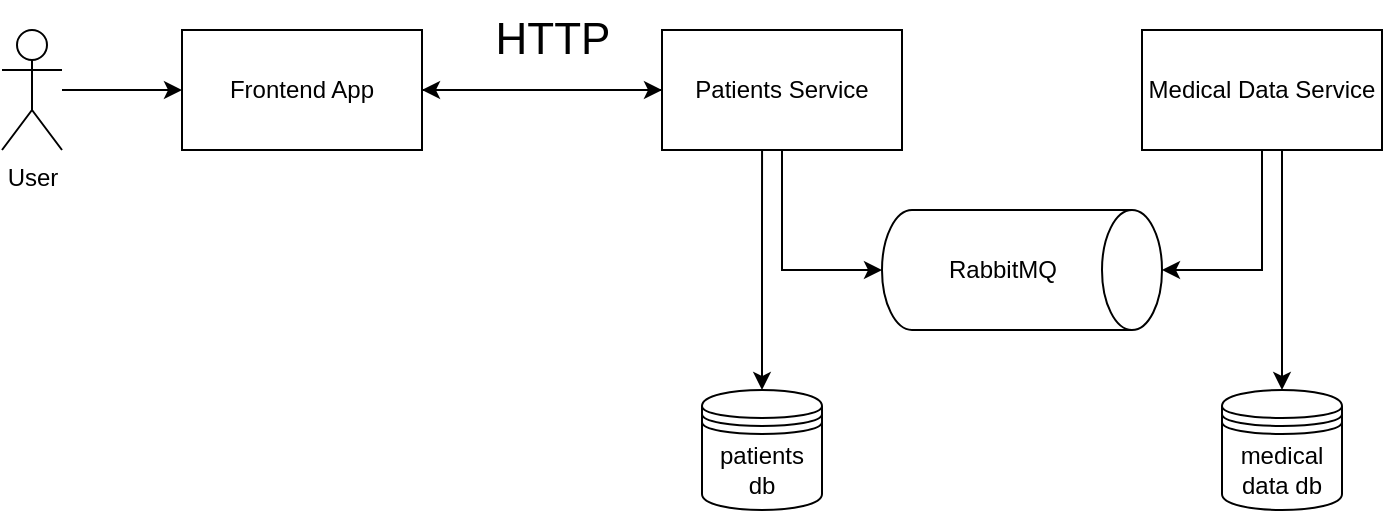 <mxfile version="24.7.14">
  <diagram name="Page-1" id="xOCNUgC0vWXnYEcjHeTy">
    <mxGraphModel dx="893" dy="483" grid="1" gridSize="10" guides="1" tooltips="1" connect="1" arrows="1" fold="1" page="1" pageScale="1" pageWidth="827" pageHeight="1169" background="none" math="0" shadow="0">
      <root>
        <mxCell id="0" />
        <mxCell id="1" parent="0" />
        <mxCell id="rY3yKDdP1LJisUuGcd18-8" style="edgeStyle=orthogonalEdgeStyle;rounded=0;orthogonalLoop=1;jettySize=auto;html=1;entryX=0;entryY=0.5;entryDx=0;entryDy=0;" edge="1" parent="1" source="rY3yKDdP1LJisUuGcd18-1" target="rY3yKDdP1LJisUuGcd18-6">
          <mxGeometry relative="1" as="geometry" />
        </mxCell>
        <mxCell id="rY3yKDdP1LJisUuGcd18-1" value="Frontend App" style="rounded=0;whiteSpace=wrap;html=1;" vertex="1" parent="1">
          <mxGeometry x="240" y="170" width="120" height="60" as="geometry" />
        </mxCell>
        <mxCell id="rY3yKDdP1LJisUuGcd18-5" style="edgeStyle=orthogonalEdgeStyle;rounded=0;orthogonalLoop=1;jettySize=auto;html=1;" edge="1" parent="1" source="rY3yKDdP1LJisUuGcd18-2" target="rY3yKDdP1LJisUuGcd18-1">
          <mxGeometry relative="1" as="geometry" />
        </mxCell>
        <mxCell id="rY3yKDdP1LJisUuGcd18-2" value="User" style="shape=umlActor;verticalLabelPosition=bottom;verticalAlign=top;html=1;outlineConnect=0;" vertex="1" parent="1">
          <mxGeometry x="150" y="170" width="30" height="60" as="geometry" />
        </mxCell>
        <mxCell id="rY3yKDdP1LJisUuGcd18-10" style="edgeStyle=orthogonalEdgeStyle;rounded=0;orthogonalLoop=1;jettySize=auto;html=1;entryX=1;entryY=0.5;entryDx=0;entryDy=0;" edge="1" parent="1" source="rY3yKDdP1LJisUuGcd18-6" target="rY3yKDdP1LJisUuGcd18-1">
          <mxGeometry relative="1" as="geometry" />
        </mxCell>
        <mxCell id="rY3yKDdP1LJisUuGcd18-17" style="edgeStyle=orthogonalEdgeStyle;rounded=0;orthogonalLoop=1;jettySize=auto;html=1;entryX=0.5;entryY=0;entryDx=0;entryDy=0;" edge="1" parent="1">
          <mxGeometry relative="1" as="geometry">
            <mxPoint x="530.029" y="230" as="sourcePoint" />
            <mxPoint x="530" y="350" as="targetPoint" />
            <Array as="points">
              <mxPoint x="530" y="270" />
              <mxPoint x="530" y="270" />
            </Array>
          </mxGeometry>
        </mxCell>
        <mxCell id="rY3yKDdP1LJisUuGcd18-6" value="Patients Service" style="rounded=0;whiteSpace=wrap;html=1;" vertex="1" parent="1">
          <mxGeometry x="480" y="170" width="120" height="60" as="geometry" />
        </mxCell>
        <mxCell id="rY3yKDdP1LJisUuGcd18-20" style="edgeStyle=orthogonalEdgeStyle;rounded=0;orthogonalLoop=1;jettySize=auto;html=1;entryX=0.5;entryY=0;entryDx=0;entryDy=0;" edge="1" parent="1">
          <mxGeometry relative="1" as="geometry">
            <mxPoint x="790" y="230" as="sourcePoint" />
            <mxPoint x="790" y="350" as="targetPoint" />
          </mxGeometry>
        </mxCell>
        <mxCell id="rY3yKDdP1LJisUuGcd18-7" value="Medical Data Service" style="rounded=0;whiteSpace=wrap;html=1;" vertex="1" parent="1">
          <mxGeometry x="720" y="170" width="120" height="60" as="geometry" />
        </mxCell>
        <mxCell id="rY3yKDdP1LJisUuGcd18-9" value="&lt;font style=&quot;font-size: 22px;&quot;&gt;HTTP&lt;/font&gt;" style="text;html=1;align=center;verticalAlign=middle;resizable=0;points=[];autosize=1;strokeColor=none;fillColor=none;" vertex="1" parent="1">
          <mxGeometry x="385" y="155" width="80" height="40" as="geometry" />
        </mxCell>
        <mxCell id="rY3yKDdP1LJisUuGcd18-13" value="" style="shape=cylinder3;whiteSpace=wrap;html=1;boundedLbl=1;backgroundOutline=1;size=15;rotation=90;" vertex="1" parent="1">
          <mxGeometry x="630" y="220" width="60" height="140" as="geometry" />
        </mxCell>
        <mxCell id="rY3yKDdP1LJisUuGcd18-14" value="RabbitMQ" style="text;html=1;align=center;verticalAlign=middle;resizable=0;points=[];autosize=1;strokeColor=none;fillColor=none;" vertex="1" parent="1">
          <mxGeometry x="610" y="275" width="80" height="30" as="geometry" />
        </mxCell>
        <mxCell id="rY3yKDdP1LJisUuGcd18-15" value="patients db" style="shape=datastore;whiteSpace=wrap;html=1;" vertex="1" parent="1">
          <mxGeometry x="500" y="350" width="60" height="60" as="geometry" />
        </mxCell>
        <mxCell id="rY3yKDdP1LJisUuGcd18-16" value="medical data db" style="shape=datastore;whiteSpace=wrap;html=1;" vertex="1" parent="1">
          <mxGeometry x="760" y="350" width="60" height="60" as="geometry" />
        </mxCell>
        <mxCell id="rY3yKDdP1LJisUuGcd18-19" style="edgeStyle=orthogonalEdgeStyle;rounded=0;orthogonalLoop=1;jettySize=auto;html=1;entryX=0.5;entryY=0;entryDx=0;entryDy=0;entryPerimeter=0;" edge="1" parent="1" source="rY3yKDdP1LJisUuGcd18-7" target="rY3yKDdP1LJisUuGcd18-13">
          <mxGeometry relative="1" as="geometry" />
        </mxCell>
        <mxCell id="rY3yKDdP1LJisUuGcd18-21" style="edgeStyle=orthogonalEdgeStyle;rounded=0;orthogonalLoop=1;jettySize=auto;html=1;entryX=0.5;entryY=1;entryDx=0;entryDy=0;entryPerimeter=0;" edge="1" parent="1" source="rY3yKDdP1LJisUuGcd18-6" target="rY3yKDdP1LJisUuGcd18-13">
          <mxGeometry relative="1" as="geometry" />
        </mxCell>
      </root>
    </mxGraphModel>
  </diagram>
</mxfile>
